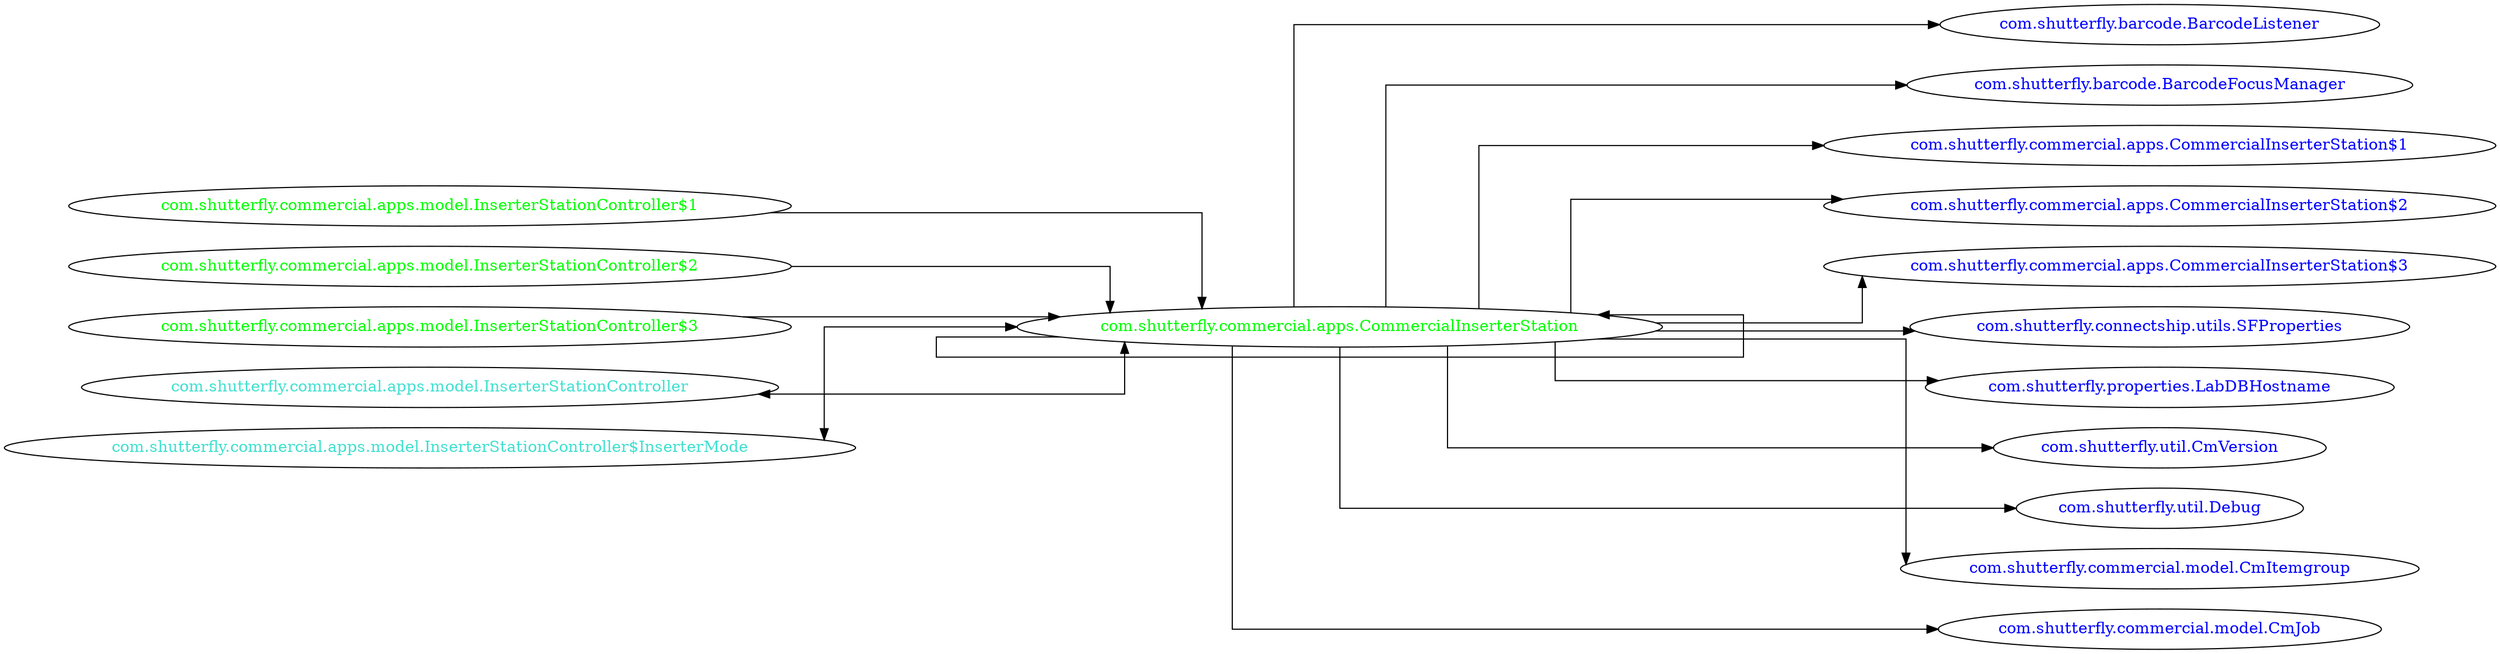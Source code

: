 digraph dependencyGraph {
 concentrate=true;
 ranksep="2.0";
 rankdir="LR"; 
 splines="ortho";
"com.shutterfly.commercial.apps.CommercialInserterStation" [fontcolor="red"];
"com.shutterfly.barcode.BarcodeListener" [ fontcolor="blue" ];
"com.shutterfly.commercial.apps.CommercialInserterStation"->"com.shutterfly.barcode.BarcodeListener";
"com.shutterfly.barcode.BarcodeFocusManager" [ fontcolor="blue" ];
"com.shutterfly.commercial.apps.CommercialInserterStation"->"com.shutterfly.barcode.BarcodeFocusManager";
"com.shutterfly.commercial.apps.CommercialInserterStation$1" [ fontcolor="blue" ];
"com.shutterfly.commercial.apps.CommercialInserterStation"->"com.shutterfly.commercial.apps.CommercialInserterStation$1";
"com.shutterfly.commercial.apps.CommercialInserterStation$2" [ fontcolor="blue" ];
"com.shutterfly.commercial.apps.CommercialInserterStation"->"com.shutterfly.commercial.apps.CommercialInserterStation$2";
"com.shutterfly.commercial.apps.CommercialInserterStation$3" [ fontcolor="blue" ];
"com.shutterfly.commercial.apps.CommercialInserterStation"->"com.shutterfly.commercial.apps.CommercialInserterStation$3";
"com.shutterfly.connectship.utils.SFProperties" [ fontcolor="blue" ];
"com.shutterfly.commercial.apps.CommercialInserterStation"->"com.shutterfly.connectship.utils.SFProperties";
"com.shutterfly.properties.LabDBHostname" [ fontcolor="blue" ];
"com.shutterfly.commercial.apps.CommercialInserterStation"->"com.shutterfly.properties.LabDBHostname";
"com.shutterfly.util.CmVersion" [ fontcolor="blue" ];
"com.shutterfly.commercial.apps.CommercialInserterStation"->"com.shutterfly.util.CmVersion";
"com.shutterfly.util.Debug" [ fontcolor="blue" ];
"com.shutterfly.commercial.apps.CommercialInserterStation"->"com.shutterfly.util.Debug";
"com.shutterfly.commercial.model.CmItemgroup" [ fontcolor="blue" ];
"com.shutterfly.commercial.apps.CommercialInserterStation"->"com.shutterfly.commercial.model.CmItemgroup";
"com.shutterfly.commercial.model.CmJob" [ fontcolor="blue" ];
"com.shutterfly.commercial.apps.CommercialInserterStation"->"com.shutterfly.commercial.model.CmJob";
"com.shutterfly.commercial.apps.model.InserterStationController$1" [ fontcolor="green" ];
"com.shutterfly.commercial.apps.model.InserterStationController$1"->"com.shutterfly.commercial.apps.CommercialInserterStation";
"com.shutterfly.commercial.apps.model.InserterStationController$2" [ fontcolor="green" ];
"com.shutterfly.commercial.apps.model.InserterStationController$2"->"com.shutterfly.commercial.apps.CommercialInserterStation";
"com.shutterfly.commercial.apps.CommercialInserterStation" [ fontcolor="green" ];
"com.shutterfly.commercial.apps.CommercialInserterStation"->"com.shutterfly.commercial.apps.CommercialInserterStation";
"com.shutterfly.commercial.apps.model.InserterStationController$3" [ fontcolor="green" ];
"com.shutterfly.commercial.apps.model.InserterStationController$3"->"com.shutterfly.commercial.apps.CommercialInserterStation";
"com.shutterfly.commercial.apps.model.InserterStationController" [ fontcolor="turquoise" ];
"com.shutterfly.commercial.apps.model.InserterStationController"->"com.shutterfly.commercial.apps.CommercialInserterStation" [dir=both];
"com.shutterfly.commercial.apps.model.InserterStationController$InserterMode" [ fontcolor="turquoise" ];
"com.shutterfly.commercial.apps.model.InserterStationController$InserterMode"->"com.shutterfly.commercial.apps.CommercialInserterStation" [dir=both];
}
